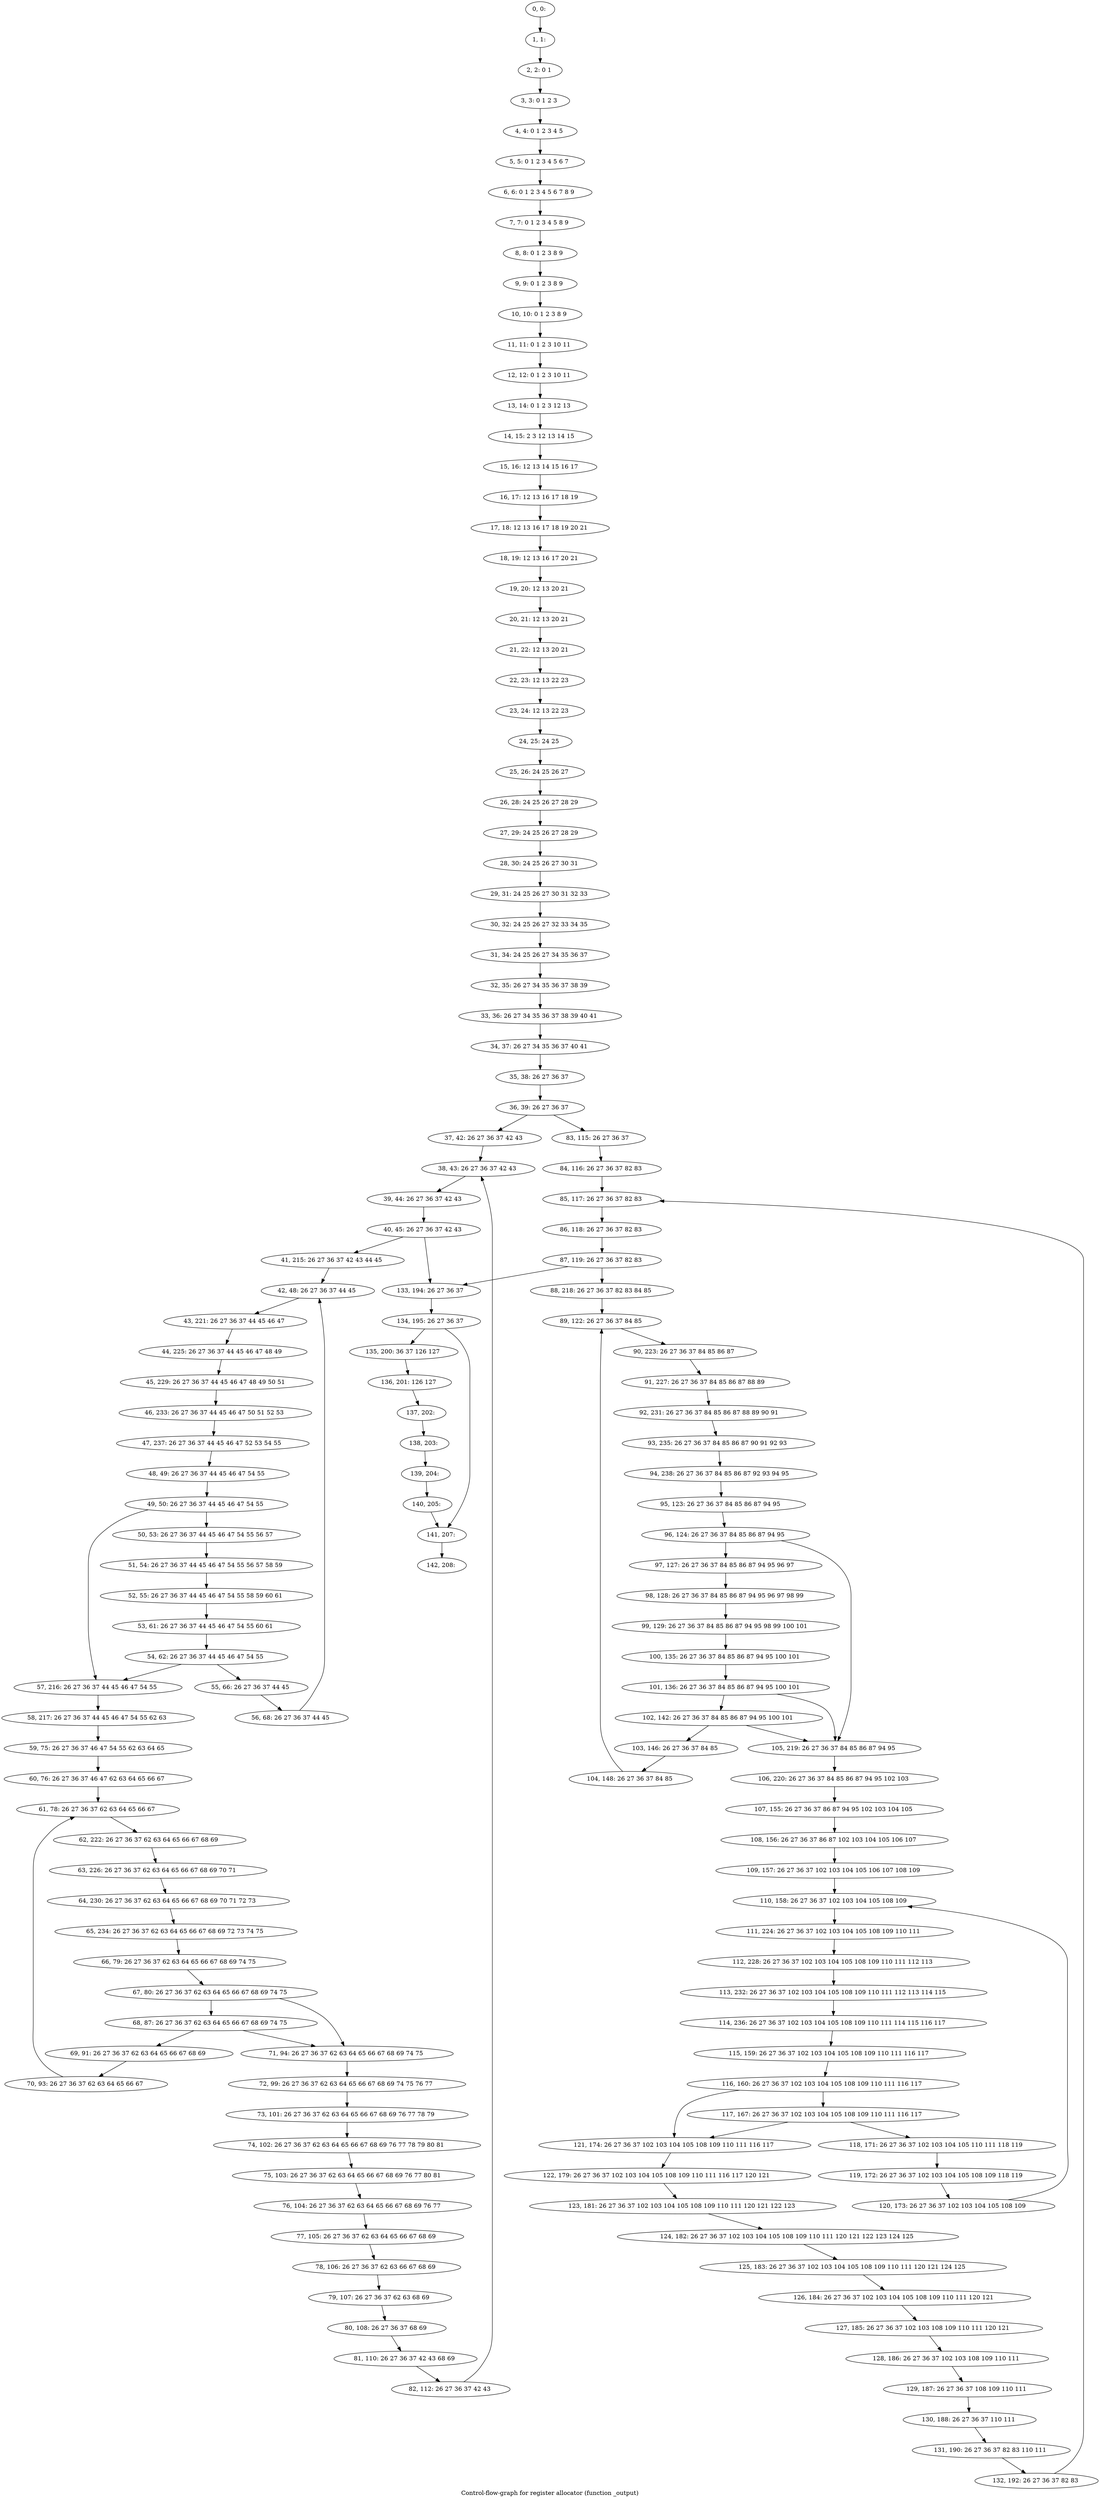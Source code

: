 digraph G {
graph [label="Control-flow-graph for register allocator (function _output)"]
0[label="0, 0: "];
1[label="1, 1: "];
2[label="2, 2: 0 1 "];
3[label="3, 3: 0 1 2 3 "];
4[label="4, 4: 0 1 2 3 4 5 "];
5[label="5, 5: 0 1 2 3 4 5 6 7 "];
6[label="6, 6: 0 1 2 3 4 5 6 7 8 9 "];
7[label="7, 7: 0 1 2 3 4 5 8 9 "];
8[label="8, 8: 0 1 2 3 8 9 "];
9[label="9, 9: 0 1 2 3 8 9 "];
10[label="10, 10: 0 1 2 3 8 9 "];
11[label="11, 11: 0 1 2 3 10 11 "];
12[label="12, 12: 0 1 2 3 10 11 "];
13[label="13, 14: 0 1 2 3 12 13 "];
14[label="14, 15: 2 3 12 13 14 15 "];
15[label="15, 16: 12 13 14 15 16 17 "];
16[label="16, 17: 12 13 16 17 18 19 "];
17[label="17, 18: 12 13 16 17 18 19 20 21 "];
18[label="18, 19: 12 13 16 17 20 21 "];
19[label="19, 20: 12 13 20 21 "];
20[label="20, 21: 12 13 20 21 "];
21[label="21, 22: 12 13 20 21 "];
22[label="22, 23: 12 13 22 23 "];
23[label="23, 24: 12 13 22 23 "];
24[label="24, 25: 24 25 "];
25[label="25, 26: 24 25 26 27 "];
26[label="26, 28: 24 25 26 27 28 29 "];
27[label="27, 29: 24 25 26 27 28 29 "];
28[label="28, 30: 24 25 26 27 30 31 "];
29[label="29, 31: 24 25 26 27 30 31 32 33 "];
30[label="30, 32: 24 25 26 27 32 33 34 35 "];
31[label="31, 34: 24 25 26 27 34 35 36 37 "];
32[label="32, 35: 26 27 34 35 36 37 38 39 "];
33[label="33, 36: 26 27 34 35 36 37 38 39 40 41 "];
34[label="34, 37: 26 27 34 35 36 37 40 41 "];
35[label="35, 38: 26 27 36 37 "];
36[label="36, 39: 26 27 36 37 "];
37[label="37, 42: 26 27 36 37 42 43 "];
38[label="38, 43: 26 27 36 37 42 43 "];
39[label="39, 44: 26 27 36 37 42 43 "];
40[label="40, 45: 26 27 36 37 42 43 "];
41[label="41, 215: 26 27 36 37 42 43 44 45 "];
42[label="42, 48: 26 27 36 37 44 45 "];
43[label="43, 221: 26 27 36 37 44 45 46 47 "];
44[label="44, 225: 26 27 36 37 44 45 46 47 48 49 "];
45[label="45, 229: 26 27 36 37 44 45 46 47 48 49 50 51 "];
46[label="46, 233: 26 27 36 37 44 45 46 47 50 51 52 53 "];
47[label="47, 237: 26 27 36 37 44 45 46 47 52 53 54 55 "];
48[label="48, 49: 26 27 36 37 44 45 46 47 54 55 "];
49[label="49, 50: 26 27 36 37 44 45 46 47 54 55 "];
50[label="50, 53: 26 27 36 37 44 45 46 47 54 55 56 57 "];
51[label="51, 54: 26 27 36 37 44 45 46 47 54 55 56 57 58 59 "];
52[label="52, 55: 26 27 36 37 44 45 46 47 54 55 58 59 60 61 "];
53[label="53, 61: 26 27 36 37 44 45 46 47 54 55 60 61 "];
54[label="54, 62: 26 27 36 37 44 45 46 47 54 55 "];
55[label="55, 66: 26 27 36 37 44 45 "];
56[label="56, 68: 26 27 36 37 44 45 "];
57[label="57, 216: 26 27 36 37 44 45 46 47 54 55 "];
58[label="58, 217: 26 27 36 37 44 45 46 47 54 55 62 63 "];
59[label="59, 75: 26 27 36 37 46 47 54 55 62 63 64 65 "];
60[label="60, 76: 26 27 36 37 46 47 62 63 64 65 66 67 "];
61[label="61, 78: 26 27 36 37 62 63 64 65 66 67 "];
62[label="62, 222: 26 27 36 37 62 63 64 65 66 67 68 69 "];
63[label="63, 226: 26 27 36 37 62 63 64 65 66 67 68 69 70 71 "];
64[label="64, 230: 26 27 36 37 62 63 64 65 66 67 68 69 70 71 72 73 "];
65[label="65, 234: 26 27 36 37 62 63 64 65 66 67 68 69 72 73 74 75 "];
66[label="66, 79: 26 27 36 37 62 63 64 65 66 67 68 69 74 75 "];
67[label="67, 80: 26 27 36 37 62 63 64 65 66 67 68 69 74 75 "];
68[label="68, 87: 26 27 36 37 62 63 64 65 66 67 68 69 74 75 "];
69[label="69, 91: 26 27 36 37 62 63 64 65 66 67 68 69 "];
70[label="70, 93: 26 27 36 37 62 63 64 65 66 67 "];
71[label="71, 94: 26 27 36 37 62 63 64 65 66 67 68 69 74 75 "];
72[label="72, 99: 26 27 36 37 62 63 64 65 66 67 68 69 74 75 76 77 "];
73[label="73, 101: 26 27 36 37 62 63 64 65 66 67 68 69 76 77 78 79 "];
74[label="74, 102: 26 27 36 37 62 63 64 65 66 67 68 69 76 77 78 79 80 81 "];
75[label="75, 103: 26 27 36 37 62 63 64 65 66 67 68 69 76 77 80 81 "];
76[label="76, 104: 26 27 36 37 62 63 64 65 66 67 68 69 76 77 "];
77[label="77, 105: 26 27 36 37 62 63 64 65 66 67 68 69 "];
78[label="78, 106: 26 27 36 37 62 63 66 67 68 69 "];
79[label="79, 107: 26 27 36 37 62 63 68 69 "];
80[label="80, 108: 26 27 36 37 68 69 "];
81[label="81, 110: 26 27 36 37 42 43 68 69 "];
82[label="82, 112: 26 27 36 37 42 43 "];
83[label="83, 115: 26 27 36 37 "];
84[label="84, 116: 26 27 36 37 82 83 "];
85[label="85, 117: 26 27 36 37 82 83 "];
86[label="86, 118: 26 27 36 37 82 83 "];
87[label="87, 119: 26 27 36 37 82 83 "];
88[label="88, 218: 26 27 36 37 82 83 84 85 "];
89[label="89, 122: 26 27 36 37 84 85 "];
90[label="90, 223: 26 27 36 37 84 85 86 87 "];
91[label="91, 227: 26 27 36 37 84 85 86 87 88 89 "];
92[label="92, 231: 26 27 36 37 84 85 86 87 88 89 90 91 "];
93[label="93, 235: 26 27 36 37 84 85 86 87 90 91 92 93 "];
94[label="94, 238: 26 27 36 37 84 85 86 87 92 93 94 95 "];
95[label="95, 123: 26 27 36 37 84 85 86 87 94 95 "];
96[label="96, 124: 26 27 36 37 84 85 86 87 94 95 "];
97[label="97, 127: 26 27 36 37 84 85 86 87 94 95 96 97 "];
98[label="98, 128: 26 27 36 37 84 85 86 87 94 95 96 97 98 99 "];
99[label="99, 129: 26 27 36 37 84 85 86 87 94 95 98 99 100 101 "];
100[label="100, 135: 26 27 36 37 84 85 86 87 94 95 100 101 "];
101[label="101, 136: 26 27 36 37 84 85 86 87 94 95 100 101 "];
102[label="102, 142: 26 27 36 37 84 85 86 87 94 95 100 101 "];
103[label="103, 146: 26 27 36 37 84 85 "];
104[label="104, 148: 26 27 36 37 84 85 "];
105[label="105, 219: 26 27 36 37 84 85 86 87 94 95 "];
106[label="106, 220: 26 27 36 37 84 85 86 87 94 95 102 103 "];
107[label="107, 155: 26 27 36 37 86 87 94 95 102 103 104 105 "];
108[label="108, 156: 26 27 36 37 86 87 102 103 104 105 106 107 "];
109[label="109, 157: 26 27 36 37 102 103 104 105 106 107 108 109 "];
110[label="110, 158: 26 27 36 37 102 103 104 105 108 109 "];
111[label="111, 224: 26 27 36 37 102 103 104 105 108 109 110 111 "];
112[label="112, 228: 26 27 36 37 102 103 104 105 108 109 110 111 112 113 "];
113[label="113, 232: 26 27 36 37 102 103 104 105 108 109 110 111 112 113 114 115 "];
114[label="114, 236: 26 27 36 37 102 103 104 105 108 109 110 111 114 115 116 117 "];
115[label="115, 159: 26 27 36 37 102 103 104 105 108 109 110 111 116 117 "];
116[label="116, 160: 26 27 36 37 102 103 104 105 108 109 110 111 116 117 "];
117[label="117, 167: 26 27 36 37 102 103 104 105 108 109 110 111 116 117 "];
118[label="118, 171: 26 27 36 37 102 103 104 105 110 111 118 119 "];
119[label="119, 172: 26 27 36 37 102 103 104 105 108 109 118 119 "];
120[label="120, 173: 26 27 36 37 102 103 104 105 108 109 "];
121[label="121, 174: 26 27 36 37 102 103 104 105 108 109 110 111 116 117 "];
122[label="122, 179: 26 27 36 37 102 103 104 105 108 109 110 111 116 117 120 121 "];
123[label="123, 181: 26 27 36 37 102 103 104 105 108 109 110 111 120 121 122 123 "];
124[label="124, 182: 26 27 36 37 102 103 104 105 108 109 110 111 120 121 122 123 124 125 "];
125[label="125, 183: 26 27 36 37 102 103 104 105 108 109 110 111 120 121 124 125 "];
126[label="126, 184: 26 27 36 37 102 103 104 105 108 109 110 111 120 121 "];
127[label="127, 185: 26 27 36 37 102 103 108 109 110 111 120 121 "];
128[label="128, 186: 26 27 36 37 102 103 108 109 110 111 "];
129[label="129, 187: 26 27 36 37 108 109 110 111 "];
130[label="130, 188: 26 27 36 37 110 111 "];
131[label="131, 190: 26 27 36 37 82 83 110 111 "];
132[label="132, 192: 26 27 36 37 82 83 "];
133[label="133, 194: 26 27 36 37 "];
134[label="134, 195: 26 27 36 37 "];
135[label="135, 200: 36 37 126 127 "];
136[label="136, 201: 126 127 "];
137[label="137, 202: "];
138[label="138, 203: "];
139[label="139, 204: "];
140[label="140, 205: "];
141[label="141, 207: "];
142[label="142, 208: "];
0->1 ;
1->2 ;
2->3 ;
3->4 ;
4->5 ;
5->6 ;
6->7 ;
7->8 ;
8->9 ;
9->10 ;
10->11 ;
11->12 ;
12->13 ;
13->14 ;
14->15 ;
15->16 ;
16->17 ;
17->18 ;
18->19 ;
19->20 ;
20->21 ;
21->22 ;
22->23 ;
23->24 ;
24->25 ;
25->26 ;
26->27 ;
27->28 ;
28->29 ;
29->30 ;
30->31 ;
31->32 ;
32->33 ;
33->34 ;
34->35 ;
35->36 ;
36->37 ;
36->83 ;
37->38 ;
38->39 ;
39->40 ;
40->41 ;
40->133 ;
41->42 ;
42->43 ;
43->44 ;
44->45 ;
45->46 ;
46->47 ;
47->48 ;
48->49 ;
49->50 ;
49->57 ;
50->51 ;
51->52 ;
52->53 ;
53->54 ;
54->55 ;
54->57 ;
55->56 ;
56->42 ;
57->58 ;
58->59 ;
59->60 ;
60->61 ;
61->62 ;
62->63 ;
63->64 ;
64->65 ;
65->66 ;
66->67 ;
67->68 ;
67->71 ;
68->69 ;
68->71 ;
69->70 ;
70->61 ;
71->72 ;
72->73 ;
73->74 ;
74->75 ;
75->76 ;
76->77 ;
77->78 ;
78->79 ;
79->80 ;
80->81 ;
81->82 ;
82->38 ;
83->84 ;
84->85 ;
85->86 ;
86->87 ;
87->88 ;
87->133 ;
88->89 ;
89->90 ;
90->91 ;
91->92 ;
92->93 ;
93->94 ;
94->95 ;
95->96 ;
96->97 ;
96->105 ;
97->98 ;
98->99 ;
99->100 ;
100->101 ;
101->102 ;
101->105 ;
102->103 ;
102->105 ;
103->104 ;
104->89 ;
105->106 ;
106->107 ;
107->108 ;
108->109 ;
109->110 ;
110->111 ;
111->112 ;
112->113 ;
113->114 ;
114->115 ;
115->116 ;
116->117 ;
116->121 ;
117->118 ;
117->121 ;
118->119 ;
119->120 ;
120->110 ;
121->122 ;
122->123 ;
123->124 ;
124->125 ;
125->126 ;
126->127 ;
127->128 ;
128->129 ;
129->130 ;
130->131 ;
131->132 ;
132->85 ;
133->134 ;
134->135 ;
134->141 ;
135->136 ;
136->137 ;
137->138 ;
138->139 ;
139->140 ;
140->141 ;
141->142 ;
}
